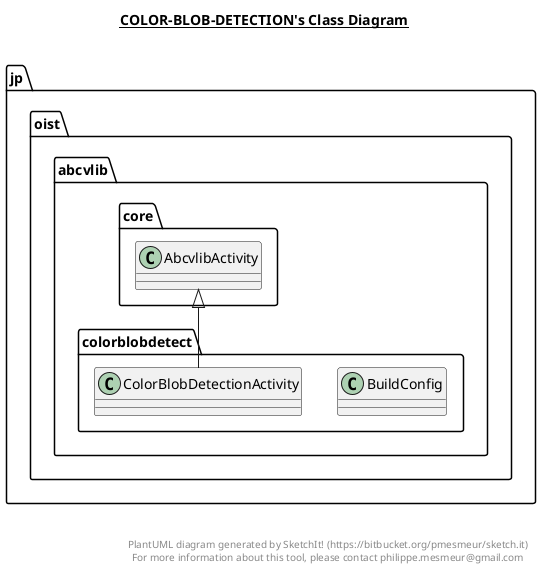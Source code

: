 @startuml

title __COLOR-BLOB-DETECTION's Class Diagram__\n

  namespace jp.oist.abcvlib.colorblobdetect {
    class jp.oist.abcvlib.colorblobdetect.BuildConfig {
    }
  }
  

  namespace jp.oist.abcvlib.colorblobdetect {
    class jp.oist.abcvlib.colorblobdetect.ColorBlobDetectionActivity {
    }
  }
  

  jp.oist.abcvlib.colorblobdetect.ColorBlobDetectionActivity -up-|> jp.oist.abcvlib.core.AbcvlibActivity


right footer


PlantUML diagram generated by SketchIt! (https://bitbucket.org/pmesmeur/sketch.it)
For more information about this tool, please contact philippe.mesmeur@gmail.com
endfooter

@enduml
